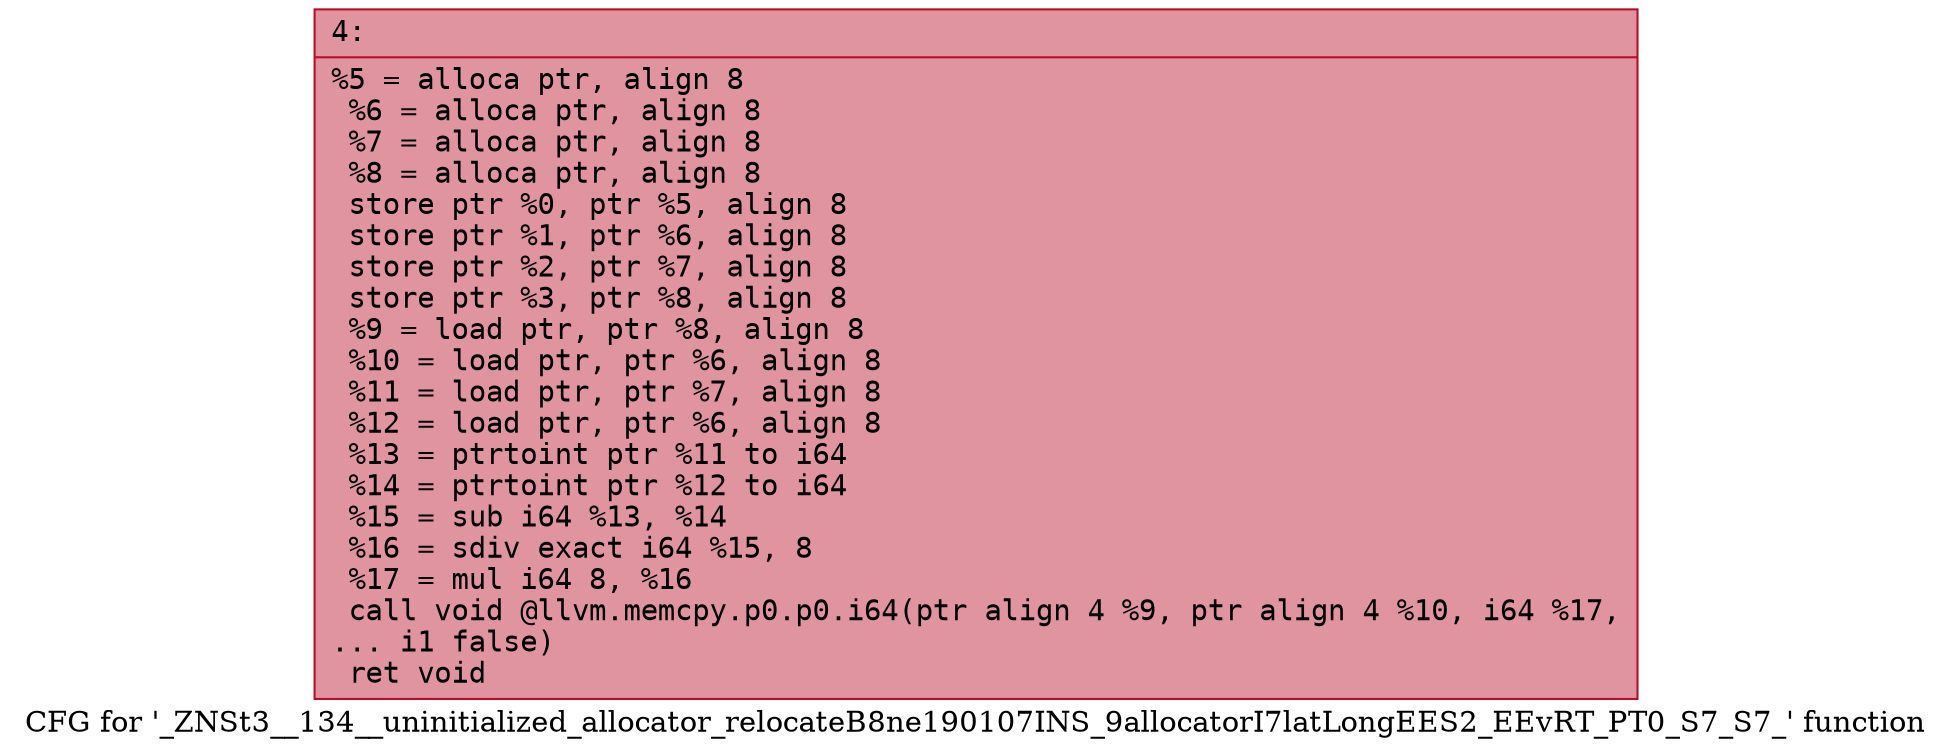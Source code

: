 digraph "CFG for '_ZNSt3__134__uninitialized_allocator_relocateB8ne190107INS_9allocatorI7latLongEES2_EEvRT_PT0_S7_S7_' function" {
	label="CFG for '_ZNSt3__134__uninitialized_allocator_relocateB8ne190107INS_9allocatorI7latLongEES2_EEvRT_PT0_S7_S7_' function";

	Node0x600001762440 [shape=record,color="#b70d28ff", style=filled, fillcolor="#b70d2870" fontname="Courier",label="{4:\l|  %5 = alloca ptr, align 8\l  %6 = alloca ptr, align 8\l  %7 = alloca ptr, align 8\l  %8 = alloca ptr, align 8\l  store ptr %0, ptr %5, align 8\l  store ptr %1, ptr %6, align 8\l  store ptr %2, ptr %7, align 8\l  store ptr %3, ptr %8, align 8\l  %9 = load ptr, ptr %8, align 8\l  %10 = load ptr, ptr %6, align 8\l  %11 = load ptr, ptr %7, align 8\l  %12 = load ptr, ptr %6, align 8\l  %13 = ptrtoint ptr %11 to i64\l  %14 = ptrtoint ptr %12 to i64\l  %15 = sub i64 %13, %14\l  %16 = sdiv exact i64 %15, 8\l  %17 = mul i64 8, %16\l  call void @llvm.memcpy.p0.p0.i64(ptr align 4 %9, ptr align 4 %10, i64 %17,\l... i1 false)\l  ret void\l}"];
}
